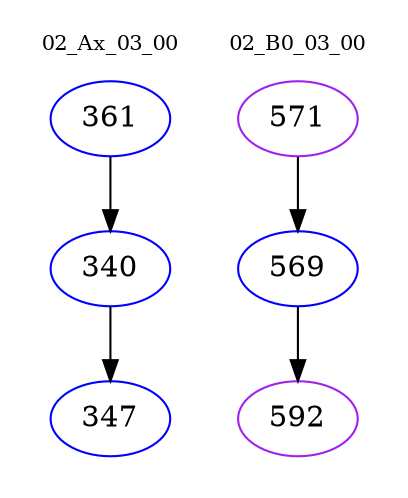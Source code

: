 digraph{
subgraph cluster_0 {
color = white
label = "02_Ax_03_00";
fontsize=10;
T0_361 [label="361", color="blue"]
T0_361 -> T0_340 [color="black"]
T0_340 [label="340", color="blue"]
T0_340 -> T0_347 [color="black"]
T0_347 [label="347", color="blue"]
}
subgraph cluster_1 {
color = white
label = "02_B0_03_00";
fontsize=10;
T1_571 [label="571", color="purple"]
T1_571 -> T1_569 [color="black"]
T1_569 [label="569", color="blue"]
T1_569 -> T1_592 [color="black"]
T1_592 [label="592", color="purple"]
}
}
